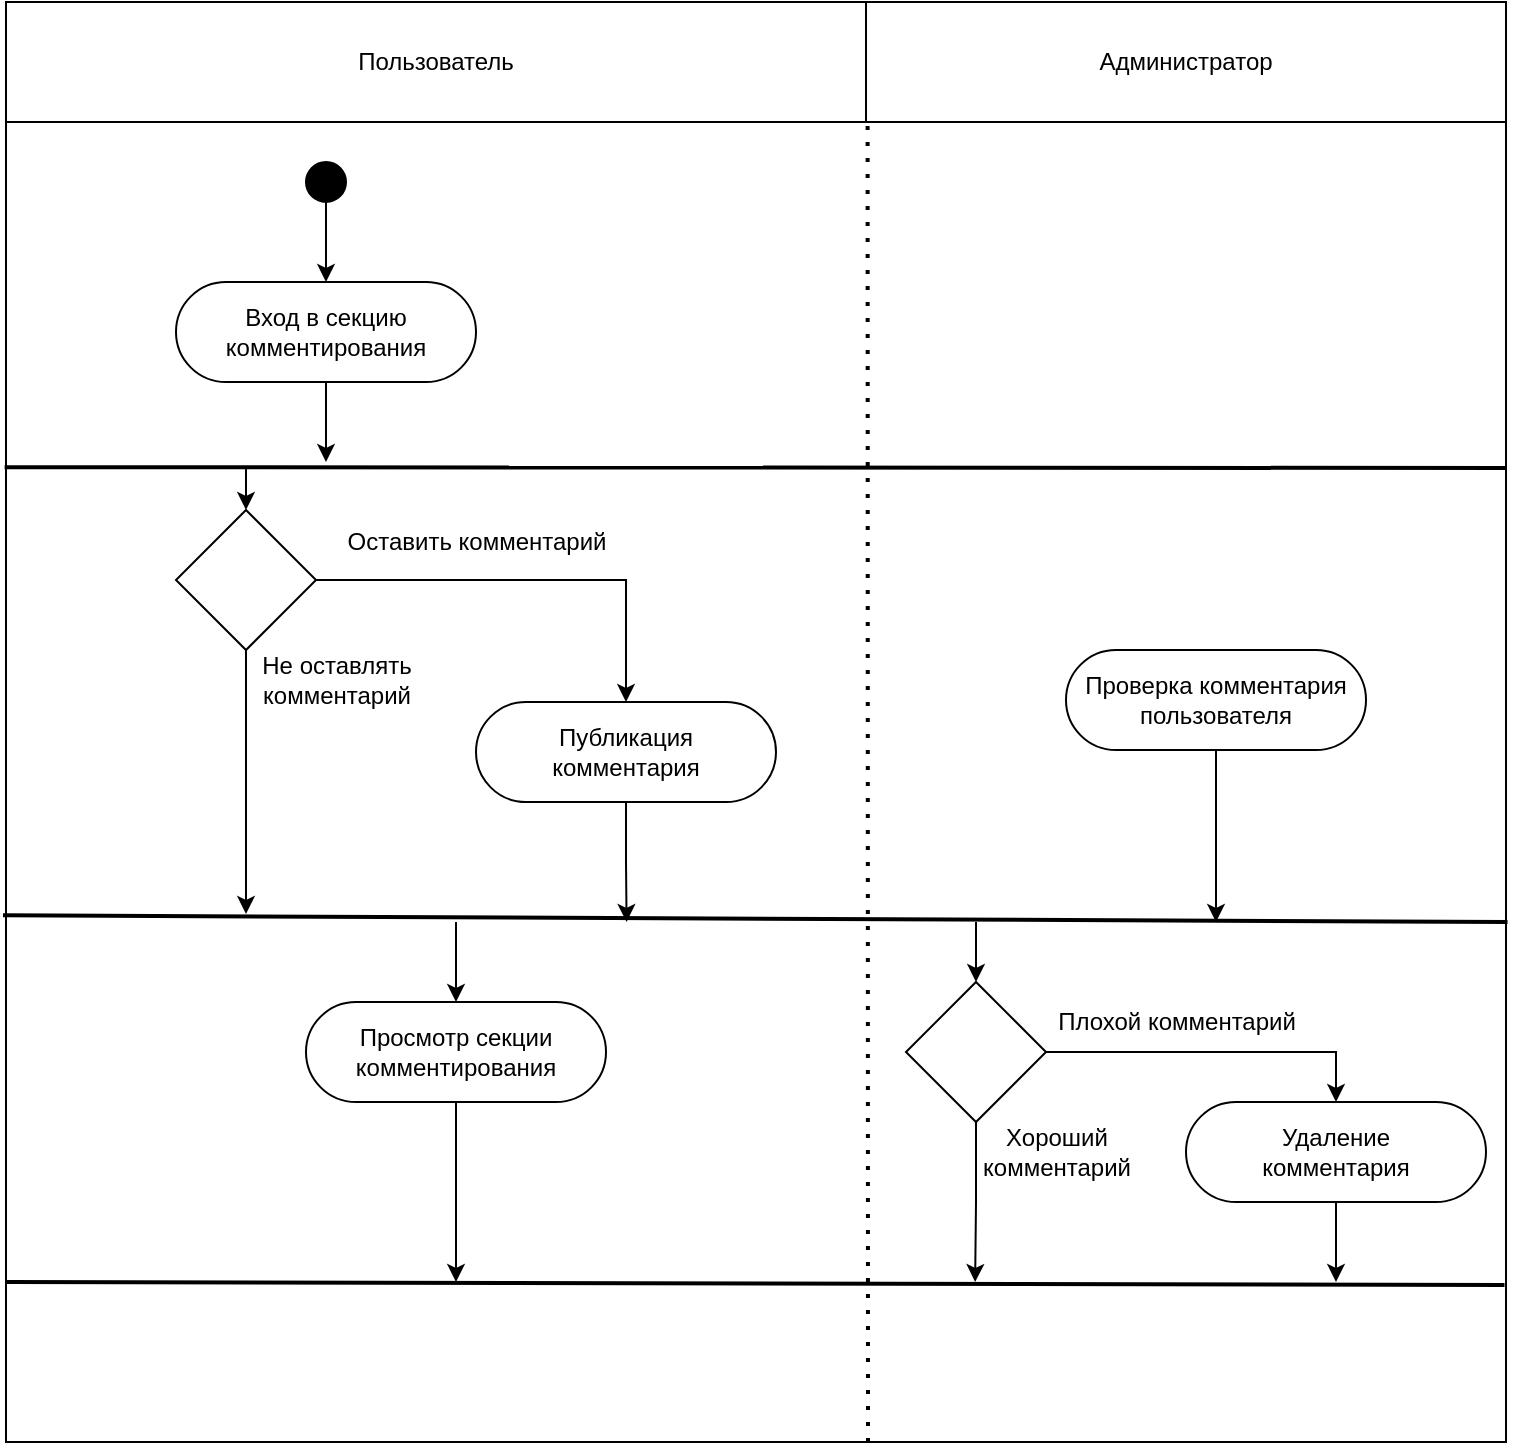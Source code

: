 <mxfile version="15.8.3" type="device"><diagram id="R_EeK9n_4D0CdhHv6ucN" name="Page-1"><mxGraphModel dx="990" dy="1744" grid="1" gridSize="10" guides="1" tooltips="1" connect="1" arrows="1" fold="1" page="1" pageScale="1" pageWidth="827" pageHeight="1169" math="0" shadow="0"><root><mxCell id="0"/><mxCell id="1" parent="0"/><mxCell id="oG_plcfKoKuGvqv0UiGl-1" value="" style="rounded=0;whiteSpace=wrap;html=1;" parent="1" vertex="1"><mxGeometry x="80" y="40" width="750" height="660" as="geometry"/></mxCell><mxCell id="oG_plcfKoKuGvqv0UiGl-8" style="edgeStyle=orthogonalEdgeStyle;rounded=0;orthogonalLoop=1;jettySize=auto;html=1;exitX=0.5;exitY=1;exitDx=0;exitDy=0;strokeWidth=1;" parent="1" source="oG_plcfKoKuGvqv0UiGl-2" edge="1"><mxGeometry relative="1" as="geometry"><mxPoint x="240" y="210" as="targetPoint"/></mxGeometry></mxCell><mxCell id="oG_plcfKoKuGvqv0UiGl-2" value="Вход в секцию комментирования" style="rounded=1;whiteSpace=wrap;html=1;arcSize=50;" parent="1" vertex="1"><mxGeometry x="165" y="120" width="150" height="50" as="geometry"/></mxCell><mxCell id="oG_plcfKoKuGvqv0UiGl-4" style="edgeStyle=orthogonalEdgeStyle;rounded=0;orthogonalLoop=1;jettySize=auto;html=1;exitX=0.5;exitY=1;exitDx=0;exitDy=0;entryX=0.5;entryY=0;entryDx=0;entryDy=0;" parent="1" source="oG_plcfKoKuGvqv0UiGl-3" target="oG_plcfKoKuGvqv0UiGl-2" edge="1"><mxGeometry relative="1" as="geometry"/></mxCell><mxCell id="oG_plcfKoKuGvqv0UiGl-3" value="" style="ellipse;whiteSpace=wrap;html=1;fillColor=#000000;" parent="1" vertex="1"><mxGeometry x="230" y="60" width="20" height="20" as="geometry"/></mxCell><mxCell id="oG_plcfKoKuGvqv0UiGl-6" value="" style="endArrow=none;html=1;rounded=0;exitX=-0.002;exitY=0.601;exitDx=0;exitDy=0;entryX=1.001;entryY=0.606;entryDx=0;entryDy=0;strokeWidth=2;exitPerimeter=0;entryPerimeter=0;" parent="1" source="oG_plcfKoKuGvqv0UiGl-1" target="oG_plcfKoKuGvqv0UiGl-1" edge="1"><mxGeometry width="50" height="50" relative="1" as="geometry"><mxPoint x="390" y="290" as="sourcePoint"/><mxPoint x="440" y="240" as="targetPoint"/></mxGeometry></mxCell><mxCell id="oG_plcfKoKuGvqv0UiGl-16" style="edgeStyle=orthogonalEdgeStyle;rounded=0;orthogonalLoop=1;jettySize=auto;html=1;exitX=1;exitY=0.5;exitDx=0;exitDy=0;entryX=0.5;entryY=0;entryDx=0;entryDy=0;strokeWidth=1;" parent="1" source="oG_plcfKoKuGvqv0UiGl-13" target="oG_plcfKoKuGvqv0UiGl-15" edge="1"><mxGeometry relative="1" as="geometry"/></mxCell><mxCell id="oG_plcfKoKuGvqv0UiGl-17" style="edgeStyle=orthogonalEdgeStyle;rounded=0;orthogonalLoop=1;jettySize=auto;html=1;exitX=0.5;exitY=1;exitDx=0;exitDy=0;strokeWidth=1;" parent="1" source="oG_plcfKoKuGvqv0UiGl-13" edge="1"><mxGeometry relative="1" as="geometry"><mxPoint x="240" y="286" as="sourcePoint"/><mxPoint x="200" y="436" as="targetPoint"/></mxGeometry></mxCell><mxCell id="oG_plcfKoKuGvqv0UiGl-13" value="" style="rhombus;whiteSpace=wrap;html=1;fillColor=#FFFFFF;" parent="1" vertex="1"><mxGeometry x="165" y="234" width="70" height="70" as="geometry"/></mxCell><mxCell id="o09Q4WsGPTMaXwzjGYLe-17" style="edgeStyle=orthogonalEdgeStyle;rounded=0;orthogonalLoop=1;jettySize=auto;html=1;exitX=0.5;exitY=1;exitDx=0;exitDy=0;" parent="1" source="oG_plcfKoKuGvqv0UiGl-15" edge="1"><mxGeometry relative="1" as="geometry"><mxPoint x="390.294" y="440" as="targetPoint"/></mxGeometry></mxCell><mxCell id="oG_plcfKoKuGvqv0UiGl-15" value="Публикация &lt;br&gt;комментария" style="rounded=1;whiteSpace=wrap;html=1;fillColor=#FFFFFF;arcSize=50;" parent="1" vertex="1"><mxGeometry x="315" y="330" width="150" height="50" as="geometry"/></mxCell><mxCell id="o09Q4WsGPTMaXwzjGYLe-2" value="&lt;span style=&quot;white-space: pre&quot;&gt;&#9;&lt;/span&gt;&lt;span style=&quot;white-space: pre&quot;&gt;&#9;&lt;/span&gt;&lt;span style=&quot;white-space: pre&quot;&gt;&#9;&lt;/span&gt;Администратор" style="rounded=0;whiteSpace=wrap;html=1;" parent="1" vertex="1"><mxGeometry x="430" y="-20" width="400" height="60" as="geometry"/></mxCell><mxCell id="o09Q4WsGPTMaXwzjGYLe-3" value="Оставить комментарий" style="text;html=1;align=center;verticalAlign=middle;resizable=0;points=[];autosize=1;strokeColor=none;fillColor=none;" parent="1" vertex="1"><mxGeometry x="240" y="240" width="150" height="20" as="geometry"/></mxCell><mxCell id="o09Q4WsGPTMaXwzjGYLe-4" value="Не оставлять &lt;br&gt;комментарий" style="text;html=1;align=center;verticalAlign=middle;resizable=0;points=[];autosize=1;strokeColor=none;fillColor=none;" parent="1" vertex="1"><mxGeometry x="200" y="304" width="90" height="30" as="geometry"/></mxCell><mxCell id="o09Q4WsGPTMaXwzjGYLe-5" value="" style="endArrow=none;html=1;rounded=0;exitX=0.003;exitY=0.663;exitDx=0;exitDy=0;strokeWidth=2;exitPerimeter=0;" parent="1" edge="1"><mxGeometry width="50" height="50" relative="1" as="geometry"><mxPoint x="79.3" y="212.6" as="sourcePoint"/><mxPoint x="830" y="213" as="targetPoint"/></mxGeometry></mxCell><mxCell id="o09Q4WsGPTMaXwzjGYLe-1" value="Пользователь" style="rounded=0;whiteSpace=wrap;html=1;" parent="1" vertex="1"><mxGeometry x="80" y="-20" width="430" height="60" as="geometry"/></mxCell><mxCell id="o09Q4WsGPTMaXwzjGYLe-9" style="edgeStyle=orthogonalEdgeStyle;rounded=0;orthogonalLoop=1;jettySize=auto;html=1;exitX=0.5;exitY=1;exitDx=0;exitDy=0;" parent="1" source="o09Q4WsGPTMaXwzjGYLe-7" edge="1"><mxGeometry relative="1" as="geometry"><mxPoint x="685" y="440" as="targetPoint"/><mxPoint x="685" y="358" as="sourcePoint"/></mxGeometry></mxCell><mxCell id="o09Q4WsGPTMaXwzjGYLe-7" value="Проверка комментария пользователя" style="rounded=1;whiteSpace=wrap;html=1;fillColor=#FFFFFF;arcSize=50;" parent="1" vertex="1"><mxGeometry x="610" y="304" width="150" height="50" as="geometry"/></mxCell><mxCell id="o09Q4WsGPTMaXwzjGYLe-8" value="" style="endArrow=none;dashed=1;html=1;dashPattern=1 3;strokeWidth=2;rounded=0;entryX=0.202;entryY=1.02;entryDx=0;entryDy=0;entryPerimeter=0;" parent="1" target="o09Q4WsGPTMaXwzjGYLe-2" edge="1"><mxGeometry width="50" height="50" relative="1" as="geometry"><mxPoint x="511" y="700" as="sourcePoint"/><mxPoint x="460" y="240" as="targetPoint"/></mxGeometry></mxCell><mxCell id="o09Q4WsGPTMaXwzjGYLe-12" style="edgeStyle=orthogonalEdgeStyle;rounded=0;orthogonalLoop=1;jettySize=auto;html=1;exitX=0.5;exitY=1;exitDx=0;exitDy=0;" parent="1" source="o09Q4WsGPTMaXwzjGYLe-10" edge="1"><mxGeometry relative="1" as="geometry"><mxPoint x="305" y="620" as="targetPoint"/></mxGeometry></mxCell><mxCell id="o09Q4WsGPTMaXwzjGYLe-10" value="Просмотр секции&lt;br&gt;комментирования" style="rounded=1;whiteSpace=wrap;html=1;fillColor=#FFFFFF;arcSize=50;" parent="1" vertex="1"><mxGeometry x="230" y="480" width="150" height="50" as="geometry"/></mxCell><mxCell id="o09Q4WsGPTMaXwzjGYLe-11" value="" style="endArrow=none;html=1;rounded=0;exitX=-0.002;exitY=0.601;exitDx=0;exitDy=0;entryX=0.999;entryY=0.881;entryDx=0;entryDy=0;strokeWidth=2;exitPerimeter=0;entryPerimeter=0;" parent="1" target="oG_plcfKoKuGvqv0UiGl-1" edge="1"><mxGeometry width="50" height="50" relative="1" as="geometry"><mxPoint x="80.0" y="620.0" as="sourcePoint"/><mxPoint x="782.1" y="623.3" as="targetPoint"/></mxGeometry></mxCell><mxCell id="o09Q4WsGPTMaXwzjGYLe-13" value="" style="endArrow=classic;html=1;rounded=0;entryX=0.5;entryY=0;entryDx=0;entryDy=0;" parent="1" target="o09Q4WsGPTMaXwzjGYLe-10" edge="1"><mxGeometry width="50" height="50" relative="1" as="geometry"><mxPoint x="305" y="440" as="sourcePoint"/><mxPoint x="460" y="390" as="targetPoint"/></mxGeometry></mxCell><mxCell id="o09Q4WsGPTMaXwzjGYLe-14" value="" style="endArrow=classic;html=1;rounded=0;entryX=0.5;entryY=0;entryDx=0;entryDy=0;" parent="1" target="oG_plcfKoKuGvqv0UiGl-13" edge="1"><mxGeometry width="50" height="50" relative="1" as="geometry"><mxPoint x="200" y="213" as="sourcePoint"/><mxPoint x="200" y="227" as="targetPoint"/></mxGeometry></mxCell><mxCell id="o09Q4WsGPTMaXwzjGYLe-19" style="edgeStyle=orthogonalEdgeStyle;rounded=0;orthogonalLoop=1;jettySize=auto;html=1;exitX=0.5;exitY=1;exitDx=0;exitDy=0;" parent="1" source="o09Q4WsGPTMaXwzjGYLe-16" edge="1"><mxGeometry relative="1" as="geometry"><mxPoint x="564.571" y="620" as="targetPoint"/></mxGeometry></mxCell><mxCell id="o09Q4WsGPTMaXwzjGYLe-23" style="edgeStyle=orthogonalEdgeStyle;rounded=0;orthogonalLoop=1;jettySize=auto;html=1;exitX=1;exitY=0.5;exitDx=0;exitDy=0;entryX=0.5;entryY=0;entryDx=0;entryDy=0;" parent="1" source="o09Q4WsGPTMaXwzjGYLe-16" target="o09Q4WsGPTMaXwzjGYLe-21" edge="1"><mxGeometry relative="1" as="geometry"/></mxCell><mxCell id="o09Q4WsGPTMaXwzjGYLe-16" value="" style="rhombus;whiteSpace=wrap;html=1;fillColor=#FFFFFF;" parent="1" vertex="1"><mxGeometry x="530" y="470" width="70" height="70" as="geometry"/></mxCell><mxCell id="o09Q4WsGPTMaXwzjGYLe-18" value="" style="endArrow=classic;html=1;rounded=0;entryX=0.5;entryY=0;entryDx=0;entryDy=0;" parent="1" target="o09Q4WsGPTMaXwzjGYLe-16" edge="1"><mxGeometry width="50" height="50" relative="1" as="geometry"><mxPoint x="565" y="440" as="sourcePoint"/><mxPoint x="315" y="490" as="targetPoint"/></mxGeometry></mxCell><mxCell id="o09Q4WsGPTMaXwzjGYLe-20" value="Хороший &lt;br&gt;комментарий" style="text;html=1;align=center;verticalAlign=middle;resizable=0;points=[];autosize=1;strokeColor=none;fillColor=none;" parent="1" vertex="1"><mxGeometry x="560" y="540" width="90" height="30" as="geometry"/></mxCell><mxCell id="o09Q4WsGPTMaXwzjGYLe-22" style="edgeStyle=orthogonalEdgeStyle;rounded=0;orthogonalLoop=1;jettySize=auto;html=1;exitX=0.5;exitY=1;exitDx=0;exitDy=0;" parent="1" source="o09Q4WsGPTMaXwzjGYLe-21" edge="1"><mxGeometry relative="1" as="geometry"><mxPoint x="745" y="620" as="targetPoint"/></mxGeometry></mxCell><mxCell id="o09Q4WsGPTMaXwzjGYLe-21" value="Удаление &lt;br&gt;комментария" style="rounded=1;whiteSpace=wrap;html=1;fillColor=#FFFFFF;arcSize=50;" parent="1" vertex="1"><mxGeometry x="670" y="530" width="150" height="50" as="geometry"/></mxCell><mxCell id="o09Q4WsGPTMaXwzjGYLe-24" value="Плохой комментарий" style="text;html=1;align=center;verticalAlign=middle;resizable=0;points=[];autosize=1;strokeColor=none;fillColor=none;" parent="1" vertex="1"><mxGeometry x="600" y="480" width="130" height="20" as="geometry"/></mxCell></root></mxGraphModel></diagram></mxfile>
